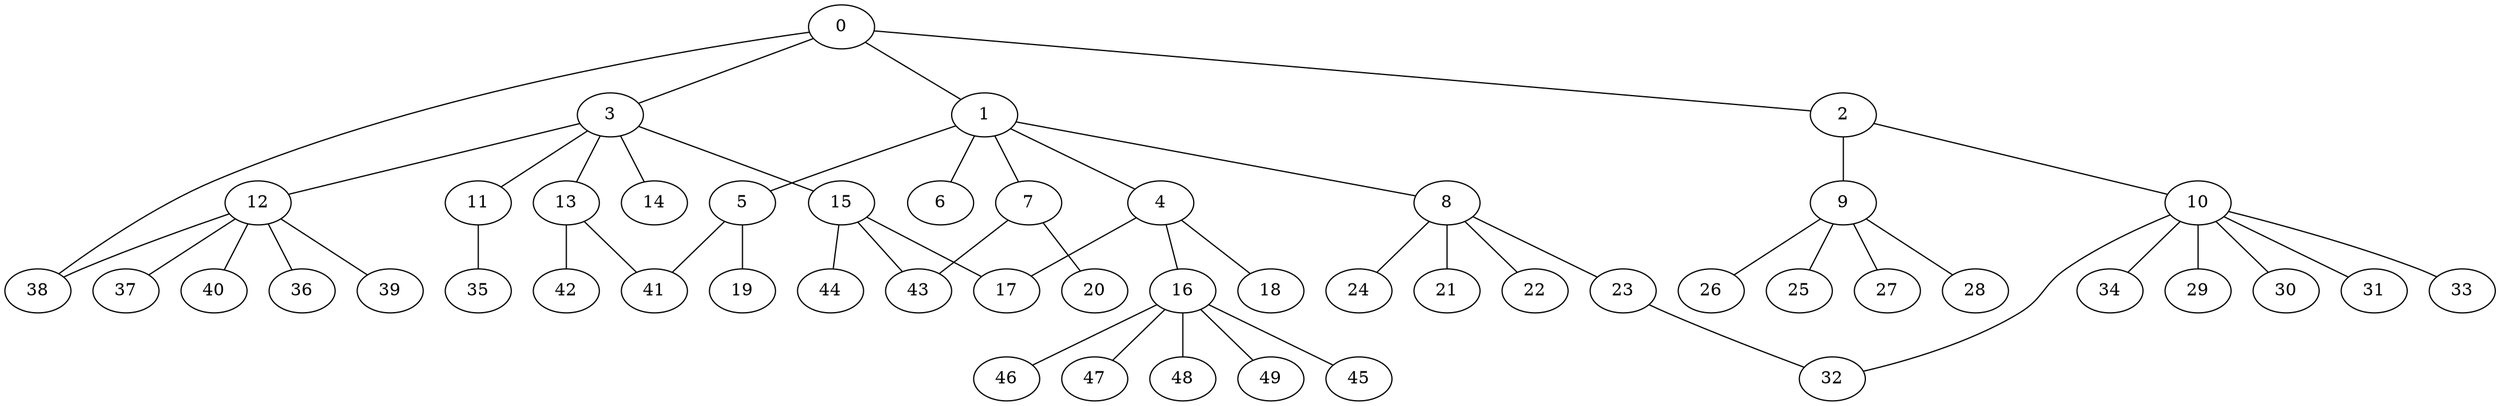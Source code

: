 
graph graphname {
    0 -- 1
0 -- 2
0 -- 3
0 -- 38
1 -- 4
1 -- 5
1 -- 6
1 -- 7
1 -- 8
2 -- 9
2 -- 10
3 -- 11
3 -- 12
3 -- 13
3 -- 14
3 -- 15
4 -- 16
4 -- 18
4 -- 17
5 -- 19
5 -- 41
7 -- 20
7 -- 43
8 -- 24
8 -- 21
8 -- 22
8 -- 23
9 -- 25
9 -- 27
9 -- 28
9 -- 26
10 -- 32
10 -- 33
10 -- 34
10 -- 29
10 -- 30
10 -- 31
11 -- 35
12 -- 36
12 -- 37
12 -- 38
12 -- 39
12 -- 40
13 -- 41
13 -- 42
15 -- 43
15 -- 44
15 -- 17
16 -- 45
16 -- 46
16 -- 47
16 -- 48
16 -- 49
23 -- 32

}
